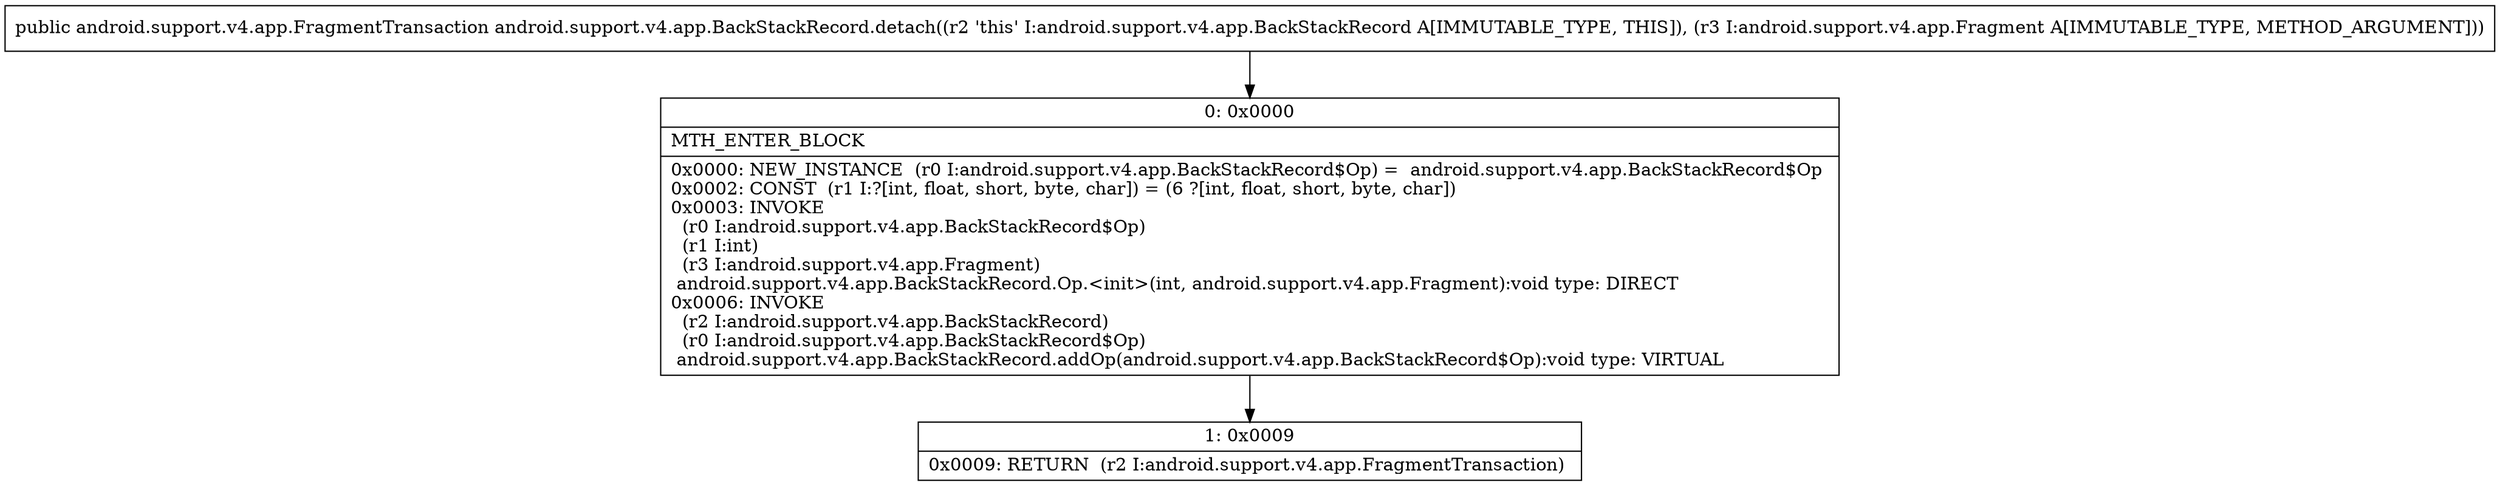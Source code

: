 digraph "CFG forandroid.support.v4.app.BackStackRecord.detach(Landroid\/support\/v4\/app\/Fragment;)Landroid\/support\/v4\/app\/FragmentTransaction;" {
Node_0 [shape=record,label="{0\:\ 0x0000|MTH_ENTER_BLOCK\l|0x0000: NEW_INSTANCE  (r0 I:android.support.v4.app.BackStackRecord$Op) =  android.support.v4.app.BackStackRecord$Op \l0x0002: CONST  (r1 I:?[int, float, short, byte, char]) = (6 ?[int, float, short, byte, char]) \l0x0003: INVOKE  \l  (r0 I:android.support.v4.app.BackStackRecord$Op)\l  (r1 I:int)\l  (r3 I:android.support.v4.app.Fragment)\l android.support.v4.app.BackStackRecord.Op.\<init\>(int, android.support.v4.app.Fragment):void type: DIRECT \l0x0006: INVOKE  \l  (r2 I:android.support.v4.app.BackStackRecord)\l  (r0 I:android.support.v4.app.BackStackRecord$Op)\l android.support.v4.app.BackStackRecord.addOp(android.support.v4.app.BackStackRecord$Op):void type: VIRTUAL \l}"];
Node_1 [shape=record,label="{1\:\ 0x0009|0x0009: RETURN  (r2 I:android.support.v4.app.FragmentTransaction) \l}"];
MethodNode[shape=record,label="{public android.support.v4.app.FragmentTransaction android.support.v4.app.BackStackRecord.detach((r2 'this' I:android.support.v4.app.BackStackRecord A[IMMUTABLE_TYPE, THIS]), (r3 I:android.support.v4.app.Fragment A[IMMUTABLE_TYPE, METHOD_ARGUMENT])) }"];
MethodNode -> Node_0;
Node_0 -> Node_1;
}

